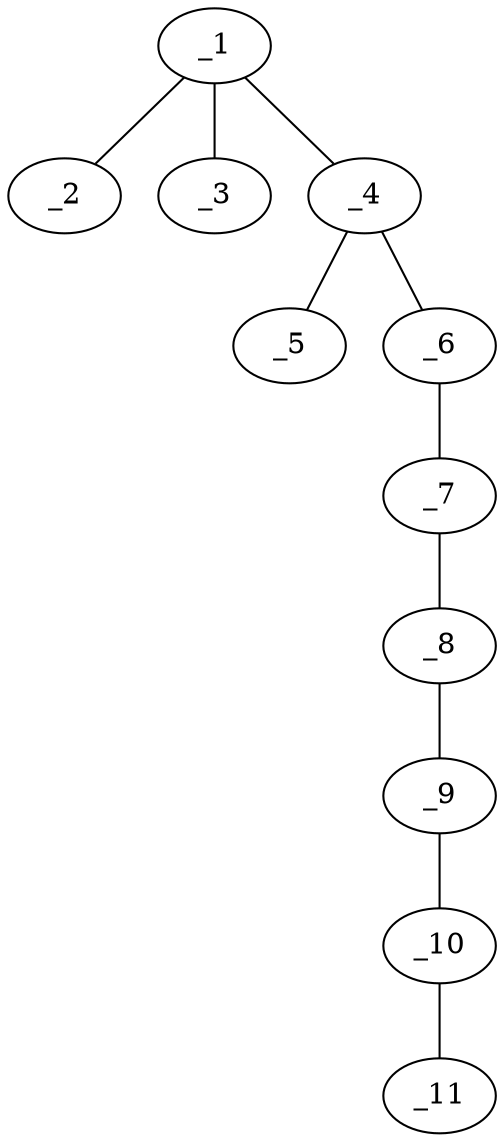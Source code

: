 graph molid640645 {
	_1	 [charge=0,
		chem=1,
		symbol="C  ",
		x="8.0622",
		y="0.25"];
	_2	 [charge=0,
		chem=2,
		symbol="O  ",
		x="8.9282",
		y="-0.25"];
	_1 -- _2	 [valence=2];
	_3	 [charge=0,
		chem=2,
		symbol="O  ",
		x="8.0622",
		y="1.25"];
	_1 -- _3	 [valence=1];
	_4	 [charge=0,
		chem=1,
		symbol="C  ",
		x="7.1962",
		y="-0.25"];
	_1 -- _4	 [valence=1];
	_5	 [charge=0,
		chem=4,
		symbol="N  ",
		x="7.1962",
		y="-1.25"];
	_4 -- _5	 [valence=1];
	_6	 [charge=0,
		chem=1,
		symbol="C  ",
		x="6.3301",
		y="0.25"];
	_4 -- _6	 [valence=1];
	_7	 [charge=0,
		chem=1,
		symbol="C  ",
		x="5.4641",
		y="-0.25"];
	_6 -- _7	 [valence=1];
	_8	 [charge=0,
		chem=5,
		symbol="S  ",
		x="4.5981",
		y="0.25"];
	_7 -- _8	 [valence=1];
	_9	 [charge=0,
		chem=1,
		symbol="C  ",
		x="3.7321",
		y="-0.25"];
	_8 -- _9	 [valence=1];
	_10	 [charge=0,
		chem=1,
		symbol="C  ",
		x="2.866",
		y="0.25"];
	_9 -- _10	 [valence=1];
	_11	 [charge=0,
		chem=22,
		symbol="F  ",
		x=2,
		y="-0.25"];
	_10 -- _11	 [valence=1];
}
